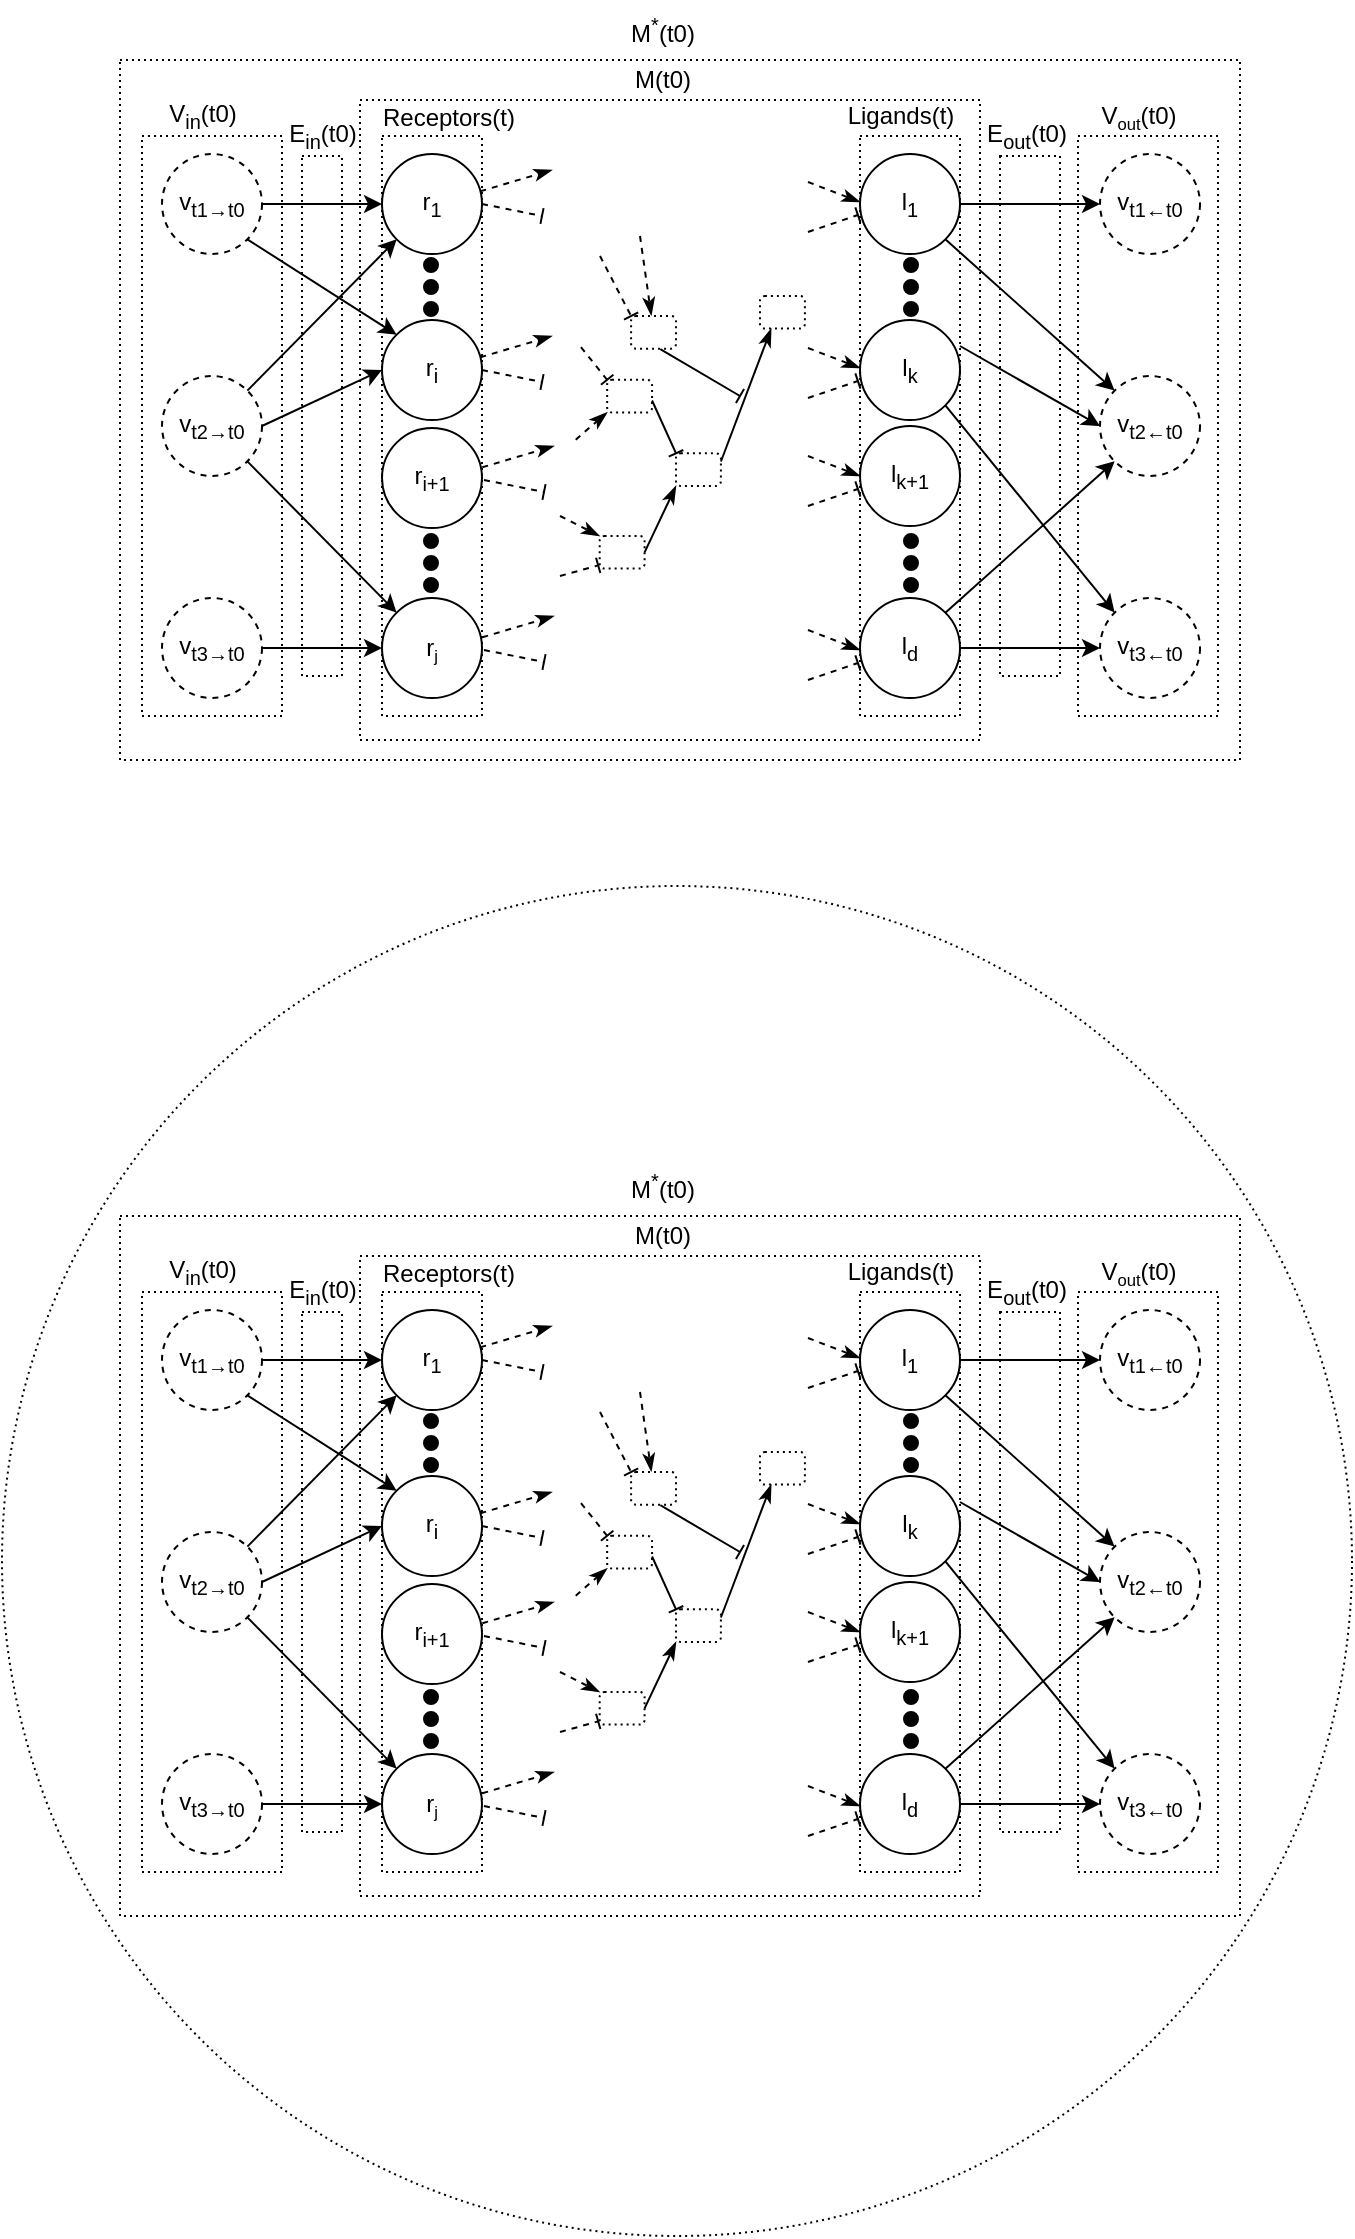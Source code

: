 <mxfile version="20.7.4" type="github">
  <diagram id="PELnM6I8zMOkpGncSnQj" name="Pagina-1">
    <mxGraphModel dx="1434" dy="801" grid="1" gridSize="10" guides="1" tooltips="1" connect="1" arrows="1" fold="1" page="1" pageScale="1" pageWidth="827" pageHeight="1169" math="0" shadow="0">
      <root>
        <mxCell id="0" />
        <mxCell id="1" parent="0" />
        <mxCell id="Lb5HWGm_DYKcfEpjaOFK-64" value="" style="rounded=0;whiteSpace=wrap;html=1;fillColor=none;dashed=1;dashPattern=1 2;" parent="1" vertex="1">
          <mxGeometry x="580" y="150" width="50" height="290" as="geometry" />
        </mxCell>
        <mxCell id="Lb5HWGm_DYKcfEpjaOFK-65" value="" style="rounded=0;whiteSpace=wrap;html=1;fillColor=none;dashed=1;dashPattern=1 2;" parent="1" vertex="1">
          <mxGeometry x="341" y="150" width="50" height="290" as="geometry" />
        </mxCell>
        <mxCell id="Lb5HWGm_DYKcfEpjaOFK-44" value="" style="rounded=0;whiteSpace=wrap;html=1;fillColor=none;dashed=1;dashPattern=1 2;" parent="1" vertex="1">
          <mxGeometry x="210" y="112" width="560" height="350" as="geometry" />
        </mxCell>
        <mxCell id="Lb5HWGm_DYKcfEpjaOFK-40" value="" style="rounded=0;whiteSpace=wrap;html=1;fillColor=none;dashed=1;dashPattern=1 2;" parent="1" vertex="1">
          <mxGeometry x="330" y="132" width="310" height="320" as="geometry" />
        </mxCell>
        <mxCell id="Lb5HWGm_DYKcfEpjaOFK-38" value="" style="rounded=0;whiteSpace=wrap;html=1;fillColor=none;dashed=1;dashPattern=1 2;" parent="1" vertex="1">
          <mxGeometry x="689" y="150" width="70" height="290" as="geometry" />
        </mxCell>
        <mxCell id="Lb5HWGm_DYKcfEpjaOFK-36" value="" style="rounded=0;whiteSpace=wrap;html=1;fillColor=none;dashed=1;dashPattern=1 2;" parent="1" vertex="1">
          <mxGeometry x="221" y="150" width="70" height="290" as="geometry" />
        </mxCell>
        <mxCell id="Lb5HWGm_DYKcfEpjaOFK-3" style="rounded=0;orthogonalLoop=1;jettySize=auto;html=1;exitX=1;exitY=0.5;exitDx=0;exitDy=0;entryX=0;entryY=0.5;entryDx=0;entryDy=0;" parent="1" source="Lb5HWGm_DYKcfEpjaOFK-1" target="Lb5HWGm_DYKcfEpjaOFK-2" edge="1">
          <mxGeometry relative="1" as="geometry" />
        </mxCell>
        <mxCell id="Lb5HWGm_DYKcfEpjaOFK-21" style="edgeStyle=none;rounded=0;orthogonalLoop=1;jettySize=auto;html=1;exitX=1;exitY=0;exitDx=0;exitDy=0;entryX=0;entryY=1;entryDx=0;entryDy=0;" parent="1" source="Lb5HWGm_DYKcfEpjaOFK-1" target="Lb5HWGm_DYKcfEpjaOFK-16" edge="1">
          <mxGeometry relative="1" as="geometry" />
        </mxCell>
        <mxCell id="Lb5HWGm_DYKcfEpjaOFK-22" style="edgeStyle=none;rounded=0;orthogonalLoop=1;jettySize=auto;html=1;exitX=1;exitY=1;exitDx=0;exitDy=0;entryX=0;entryY=0;entryDx=0;entryDy=0;" parent="1" source="Lb5HWGm_DYKcfEpjaOFK-1" target="Lb5HWGm_DYKcfEpjaOFK-19" edge="1">
          <mxGeometry relative="1" as="geometry" />
        </mxCell>
        <mxCell id="Lb5HWGm_DYKcfEpjaOFK-1" value="v&lt;sub&gt;t2&lt;span style=&quot;font-size: 10px;&quot;&gt;→t0&lt;/span&gt;&lt;/sub&gt;" style="ellipse;whiteSpace=wrap;html=1;aspect=fixed;fillColor=none;dashed=1;" parent="1" vertex="1">
          <mxGeometry x="231" y="270" width="50" height="50" as="geometry" />
        </mxCell>
        <mxCell id="Lb5HWGm_DYKcfEpjaOFK-2" value="r&lt;sub&gt;i&lt;/sub&gt;" style="ellipse;whiteSpace=wrap;html=1;aspect=fixed;fillColor=none;" parent="1" vertex="1">
          <mxGeometry x="341" y="242" width="50" height="50" as="geometry" />
        </mxCell>
        <mxCell id="Lb5HWGm_DYKcfEpjaOFK-4" value="v&lt;sub&gt;t2&lt;span style=&quot;font-size: 10px;&quot;&gt;←t0&lt;/span&gt;&lt;/sub&gt;" style="ellipse;whiteSpace=wrap;html=1;aspect=fixed;fillColor=none;dashed=1;" parent="1" vertex="1">
          <mxGeometry x="700" y="270" width="50" height="50" as="geometry" />
        </mxCell>
        <mxCell id="Lb5HWGm_DYKcfEpjaOFK-11" value="" style="endArrow=classic;html=1;rounded=0;entryX=0;entryY=0.5;entryDx=0;entryDy=0;" parent="1" target="Lb5HWGm_DYKcfEpjaOFK-4" edge="1">
          <mxGeometry width="50" height="50" relative="1" as="geometry">
            <mxPoint x="630" y="255" as="sourcePoint" />
            <mxPoint x="610" y="250" as="targetPoint" />
          </mxGeometry>
        </mxCell>
        <mxCell id="Lb5HWGm_DYKcfEpjaOFK-33" style="edgeStyle=none;rounded=0;orthogonalLoop=1;jettySize=auto;html=1;exitX=1;exitY=1;exitDx=0;exitDy=0;entryX=0;entryY=0;entryDx=0;entryDy=0;" parent="1" source="Lb5HWGm_DYKcfEpjaOFK-12" target="Lb5HWGm_DYKcfEpjaOFK-28" edge="1">
          <mxGeometry relative="1" as="geometry" />
        </mxCell>
        <mxCell id="Lb5HWGm_DYKcfEpjaOFK-12" value="l&lt;sub&gt;k&lt;/sub&gt;" style="ellipse;whiteSpace=wrap;html=1;aspect=fixed;fillColor=none;" parent="1" vertex="1">
          <mxGeometry x="580" y="242" width="50" height="50" as="geometry" />
        </mxCell>
        <mxCell id="Lb5HWGm_DYKcfEpjaOFK-14" style="rounded=0;orthogonalLoop=1;jettySize=auto;html=1;exitX=1;exitY=0.5;exitDx=0;exitDy=0;entryX=0;entryY=0.5;entryDx=0;entryDy=0;" parent="1" source="Lb5HWGm_DYKcfEpjaOFK-15" target="Lb5HWGm_DYKcfEpjaOFK-16" edge="1">
          <mxGeometry relative="1" as="geometry" />
        </mxCell>
        <mxCell id="Lb5HWGm_DYKcfEpjaOFK-20" style="edgeStyle=none;rounded=0;orthogonalLoop=1;jettySize=auto;html=1;exitX=1;exitY=1;exitDx=0;exitDy=0;entryX=0;entryY=0;entryDx=0;entryDy=0;" parent="1" source="Lb5HWGm_DYKcfEpjaOFK-15" target="Lb5HWGm_DYKcfEpjaOFK-2" edge="1">
          <mxGeometry relative="1" as="geometry" />
        </mxCell>
        <mxCell id="Lb5HWGm_DYKcfEpjaOFK-15" value="&lt;span style=&quot;font-size: 12px;&quot;&gt;v&lt;/span&gt;&lt;sub&gt;t1&lt;span style=&quot;font-size: 10px;&quot;&gt;→t0&lt;/span&gt;&lt;/sub&gt;" style="ellipse;whiteSpace=wrap;html=1;aspect=fixed;fillColor=none;dashed=1;" parent="1" vertex="1">
          <mxGeometry x="231" y="159" width="50" height="50" as="geometry" />
        </mxCell>
        <mxCell id="Lb5HWGm_DYKcfEpjaOFK-16" value="r&lt;sub&gt;1&lt;/sub&gt;" style="ellipse;whiteSpace=wrap;html=1;aspect=fixed;fillColor=none;" parent="1" vertex="1">
          <mxGeometry x="341" y="159" width="50" height="50" as="geometry" />
        </mxCell>
        <mxCell id="Lb5HWGm_DYKcfEpjaOFK-17" style="rounded=0;orthogonalLoop=1;jettySize=auto;html=1;exitX=1;exitY=0.5;exitDx=0;exitDy=0;entryX=0;entryY=0.5;entryDx=0;entryDy=0;" parent="1" source="Lb5HWGm_DYKcfEpjaOFK-18" target="Lb5HWGm_DYKcfEpjaOFK-19" edge="1">
          <mxGeometry relative="1" as="geometry" />
        </mxCell>
        <mxCell id="Lb5HWGm_DYKcfEpjaOFK-18" value="v&lt;sub&gt;t3&lt;span style=&quot;font-size: 10px;&quot;&gt;→t0&lt;/span&gt;&lt;/sub&gt;" style="ellipse;whiteSpace=wrap;html=1;aspect=fixed;fillColor=none;dashed=1;" parent="1" vertex="1">
          <mxGeometry x="231" y="381" width="50" height="50" as="geometry" />
        </mxCell>
        <mxCell id="Lb5HWGm_DYKcfEpjaOFK-19" value="r&lt;span style=&quot;font-size: 10px;&quot;&gt;&lt;sub&gt;j&lt;/sub&gt;&lt;/span&gt;" style="ellipse;whiteSpace=wrap;html=1;aspect=fixed;fillColor=none;" parent="1" vertex="1">
          <mxGeometry x="341" y="381" width="50" height="50" as="geometry" />
        </mxCell>
        <mxCell id="Lb5HWGm_DYKcfEpjaOFK-25" value="v&lt;sub&gt;t1&lt;span style=&quot;font-size: 10px;&quot;&gt;←t0&lt;/span&gt;&lt;/sub&gt;" style="ellipse;whiteSpace=wrap;html=1;aspect=fixed;fillColor=none;dashed=1;" parent="1" vertex="1">
          <mxGeometry x="700" y="159" width="50" height="50" as="geometry" />
        </mxCell>
        <mxCell id="Lb5HWGm_DYKcfEpjaOFK-26" value="" style="endArrow=classic;html=1;rounded=0;entryX=0;entryY=0.5;entryDx=0;entryDy=0;" parent="1" target="Lb5HWGm_DYKcfEpjaOFK-25" edge="1">
          <mxGeometry width="50" height="50" relative="1" as="geometry">
            <mxPoint x="630" y="184" as="sourcePoint" />
            <mxPoint x="610" y="179" as="targetPoint" />
          </mxGeometry>
        </mxCell>
        <mxCell id="Lb5HWGm_DYKcfEpjaOFK-34" style="edgeStyle=none;rounded=0;orthogonalLoop=1;jettySize=auto;html=1;exitX=1;exitY=1;exitDx=0;exitDy=0;entryX=0;entryY=0;entryDx=0;entryDy=0;" parent="1" source="Lb5HWGm_DYKcfEpjaOFK-27" target="Lb5HWGm_DYKcfEpjaOFK-4" edge="1">
          <mxGeometry relative="1" as="geometry" />
        </mxCell>
        <mxCell id="Lb5HWGm_DYKcfEpjaOFK-27" value="l&lt;sub&gt;1&lt;/sub&gt;" style="ellipse;whiteSpace=wrap;html=1;aspect=fixed;fillColor=none;" parent="1" vertex="1">
          <mxGeometry x="580" y="159" width="50" height="50" as="geometry" />
        </mxCell>
        <mxCell id="Lb5HWGm_DYKcfEpjaOFK-28" value="v&lt;sub&gt;t3&lt;span style=&quot;font-size: 10px;&quot;&gt;←t0&lt;/span&gt;&lt;/sub&gt;" style="ellipse;whiteSpace=wrap;html=1;aspect=fixed;fillColor=none;dashed=1;" parent="1" vertex="1">
          <mxGeometry x="700" y="381" width="50" height="50" as="geometry" />
        </mxCell>
        <mxCell id="Lb5HWGm_DYKcfEpjaOFK-29" value="" style="endArrow=classic;html=1;rounded=0;entryX=0;entryY=0.5;entryDx=0;entryDy=0;exitX=1;exitY=0.5;exitDx=0;exitDy=0;" parent="1" source="Lb5HWGm_DYKcfEpjaOFK-30" target="Lb5HWGm_DYKcfEpjaOFK-28" edge="1">
          <mxGeometry width="50" height="50" relative="1" as="geometry">
            <mxPoint x="630" y="325" as="sourcePoint" />
            <mxPoint x="610" y="320" as="targetPoint" />
          </mxGeometry>
        </mxCell>
        <mxCell id="Lb5HWGm_DYKcfEpjaOFK-35" style="edgeStyle=none;rounded=0;orthogonalLoop=1;jettySize=auto;html=1;exitX=1;exitY=0;exitDx=0;exitDy=0;entryX=0;entryY=1;entryDx=0;entryDy=0;" parent="1" source="Lb5HWGm_DYKcfEpjaOFK-30" target="Lb5HWGm_DYKcfEpjaOFK-4" edge="1">
          <mxGeometry relative="1" as="geometry" />
        </mxCell>
        <mxCell id="Lb5HWGm_DYKcfEpjaOFK-30" value="l&lt;sub&gt;d&lt;/sub&gt;" style="ellipse;whiteSpace=wrap;html=1;aspect=fixed;fillColor=none;" parent="1" vertex="1">
          <mxGeometry x="580" y="381" width="50" height="50" as="geometry" />
        </mxCell>
        <mxCell id="Lb5HWGm_DYKcfEpjaOFK-37" value="V&lt;sub&gt;in&lt;/sub&gt;(t0)" style="text;html=1;align=center;verticalAlign=middle;resizable=0;points=[];autosize=1;strokeColor=none;fillColor=none;" parent="1" vertex="1">
          <mxGeometry x="221" y="125" width="60" height="30" as="geometry" />
        </mxCell>
        <mxCell id="Lb5HWGm_DYKcfEpjaOFK-39" value="V&lt;span style=&quot;font-size: 10px;&quot;&gt;&lt;sub&gt;out&lt;/sub&gt;&lt;/span&gt;(t0)" style="text;html=1;align=center;verticalAlign=middle;resizable=0;points=[];autosize=1;strokeColor=none;fillColor=none;" parent="1" vertex="1">
          <mxGeometry x="689" y="125" width="60" height="30" as="geometry" />
        </mxCell>
        <mxCell id="Lb5HWGm_DYKcfEpjaOFK-41" value="M(t0)" style="text;html=1;align=center;verticalAlign=middle;resizable=0;points=[];autosize=1;strokeColor=none;fillColor=none;rotation=0;" parent="1" vertex="1">
          <mxGeometry x="456" y="107" width="50" height="30" as="geometry" />
        </mxCell>
        <mxCell id="Lb5HWGm_DYKcfEpjaOFK-42" value="E&lt;sub&gt;in&lt;/sub&gt;(t0)" style="text;html=1;align=center;verticalAlign=middle;resizable=0;points=[];autosize=1;strokeColor=none;fillColor=none;" parent="1" vertex="1">
          <mxGeometry x="281" y="135" width="60" height="30" as="geometry" />
        </mxCell>
        <mxCell id="Lb5HWGm_DYKcfEpjaOFK-43" value="E&lt;sub&gt;out&lt;/sub&gt;(t0)" style="text;html=1;align=center;verticalAlign=middle;resizable=0;points=[];autosize=1;strokeColor=none;fillColor=none;" parent="1" vertex="1">
          <mxGeometry x="633" y="135" width="60" height="30" as="geometry" />
        </mxCell>
        <mxCell id="Lb5HWGm_DYKcfEpjaOFK-45" value="M&lt;sup&gt;*&lt;/sup&gt;(t0)" style="text;html=1;align=center;verticalAlign=middle;resizable=0;points=[];autosize=1;strokeColor=none;fillColor=none;" parent="1" vertex="1">
          <mxGeometry x="451" y="82" width="60" height="30" as="geometry" />
        </mxCell>
        <mxCell id="Lb5HWGm_DYKcfEpjaOFK-46" value="" style="rounded=0;whiteSpace=wrap;html=1;fillColor=none;dashed=1;dashPattern=1 2;" parent="1" vertex="1">
          <mxGeometry x="301" y="160" width="20" height="260" as="geometry" />
        </mxCell>
        <mxCell id="Lb5HWGm_DYKcfEpjaOFK-47" value="" style="rounded=0;whiteSpace=wrap;html=1;fillColor=none;dashed=1;dashPattern=1 2;" parent="1" vertex="1">
          <mxGeometry x="650" y="160" width="30" height="260" as="geometry" />
        </mxCell>
        <mxCell id="Lb5HWGm_DYKcfEpjaOFK-48" value="" style="ellipse;whiteSpace=wrap;html=1;aspect=fixed;fillColor=#000000;rotation=90;" parent="1" vertex="1">
          <mxGeometry x="362" y="211" width="7" height="7" as="geometry" />
        </mxCell>
        <mxCell id="Lb5HWGm_DYKcfEpjaOFK-49" value="" style="ellipse;whiteSpace=wrap;html=1;aspect=fixed;fillColor=#000000;rotation=90;" parent="1" vertex="1">
          <mxGeometry x="362" y="222" width="7" height="7" as="geometry" />
        </mxCell>
        <mxCell id="Lb5HWGm_DYKcfEpjaOFK-50" value="" style="ellipse;whiteSpace=wrap;html=1;aspect=fixed;fillColor=#000000;rotation=90;" parent="1" vertex="1">
          <mxGeometry x="362" y="233" width="7" height="7" as="geometry" />
        </mxCell>
        <mxCell id="Lb5HWGm_DYKcfEpjaOFK-52" value="r&lt;sub&gt;i+1&lt;/sub&gt;" style="ellipse;whiteSpace=wrap;html=1;aspect=fixed;fillColor=none;" parent="1" vertex="1">
          <mxGeometry x="341" y="296" width="50" height="50" as="geometry" />
        </mxCell>
        <mxCell id="Lb5HWGm_DYKcfEpjaOFK-53" value="" style="ellipse;whiteSpace=wrap;html=1;aspect=fixed;fillColor=#000000;rotation=90;" parent="1" vertex="1">
          <mxGeometry x="362" y="349" width="7" height="7" as="geometry" />
        </mxCell>
        <mxCell id="Lb5HWGm_DYKcfEpjaOFK-54" value="" style="ellipse;whiteSpace=wrap;html=1;aspect=fixed;fillColor=#000000;rotation=90;" parent="1" vertex="1">
          <mxGeometry x="362" y="360" width="7" height="7" as="geometry" />
        </mxCell>
        <mxCell id="Lb5HWGm_DYKcfEpjaOFK-55" value="" style="ellipse;whiteSpace=wrap;html=1;aspect=fixed;fillColor=#000000;rotation=90;" parent="1" vertex="1">
          <mxGeometry x="362" y="371" width="7" height="7" as="geometry" />
        </mxCell>
        <mxCell id="Lb5HWGm_DYKcfEpjaOFK-57" value="" style="ellipse;whiteSpace=wrap;html=1;aspect=fixed;fillColor=#000000;rotation=90;" parent="1" vertex="1">
          <mxGeometry x="602" y="211" width="7" height="7" as="geometry" />
        </mxCell>
        <mxCell id="Lb5HWGm_DYKcfEpjaOFK-58" value="" style="ellipse;whiteSpace=wrap;html=1;aspect=fixed;fillColor=#000000;rotation=90;" parent="1" vertex="1">
          <mxGeometry x="602" y="222" width="7" height="7" as="geometry" />
        </mxCell>
        <mxCell id="Lb5HWGm_DYKcfEpjaOFK-59" value="" style="ellipse;whiteSpace=wrap;html=1;aspect=fixed;fillColor=#000000;rotation=90;" parent="1" vertex="1">
          <mxGeometry x="602" y="233" width="7" height="7" as="geometry" />
        </mxCell>
        <mxCell id="Lb5HWGm_DYKcfEpjaOFK-60" value="" style="ellipse;whiteSpace=wrap;html=1;aspect=fixed;fillColor=#000000;rotation=90;" parent="1" vertex="1">
          <mxGeometry x="602" y="349" width="7" height="7" as="geometry" />
        </mxCell>
        <mxCell id="Lb5HWGm_DYKcfEpjaOFK-61" value="" style="ellipse;whiteSpace=wrap;html=1;aspect=fixed;fillColor=#000000;rotation=90;" parent="1" vertex="1">
          <mxGeometry x="602" y="360" width="7" height="7" as="geometry" />
        </mxCell>
        <mxCell id="Lb5HWGm_DYKcfEpjaOFK-62" value="" style="ellipse;whiteSpace=wrap;html=1;aspect=fixed;fillColor=#000000;rotation=90;" parent="1" vertex="1">
          <mxGeometry x="602" y="371" width="7" height="7" as="geometry" />
        </mxCell>
        <mxCell id="Lb5HWGm_DYKcfEpjaOFK-63" value="l&lt;sub&gt;k+1&lt;/sub&gt;" style="ellipse;whiteSpace=wrap;html=1;aspect=fixed;fillColor=none;" parent="1" vertex="1">
          <mxGeometry x="580" y="295" width="50" height="50" as="geometry" />
        </mxCell>
        <mxCell id="Lb5HWGm_DYKcfEpjaOFK-66" value="Receptors(t)" style="text;html=1;align=center;verticalAlign=middle;resizable=0;points=[];autosize=1;strokeColor=none;fillColor=none;" parent="1" vertex="1">
          <mxGeometry x="329" y="126" width="90" height="30" as="geometry" />
        </mxCell>
        <mxCell id="Lb5HWGm_DYKcfEpjaOFK-67" value="Ligands(t)" style="text;html=1;align=center;verticalAlign=middle;resizable=0;points=[];autosize=1;strokeColor=none;fillColor=none;" parent="1" vertex="1">
          <mxGeometry x="560" y="125" width="80" height="30" as="geometry" />
        </mxCell>
        <mxCell id="Lb5HWGm_DYKcfEpjaOFK-70" value="" style="group;dashed=1;dashPattern=1 2;fillColor=none;" parent="1" vertex="1" connectable="0">
          <mxGeometry x="433" y="242" width="116" height="90" as="geometry" />
        </mxCell>
        <mxCell id="Lb5HWGm_DYKcfEpjaOFK-71" style="edgeStyle=none;rounded=0;orthogonalLoop=1;jettySize=auto;html=1;exitX=0.65;exitY=1.017;exitDx=0;exitDy=0;endArrow=baseDash;endFill=0;exitPerimeter=0;" parent="Lb5HWGm_DYKcfEpjaOFK-70" source="Lb5HWGm_DYKcfEpjaOFK-72" edge="1">
          <mxGeometry relative="1" as="geometry">
            <mxPoint x="87" y="38" as="targetPoint" />
            <mxPoint x="76.71" y="38.066" as="sourcePoint" />
          </mxGeometry>
        </mxCell>
        <mxCell id="Lb5HWGm_DYKcfEpjaOFK-73" value="" style="rounded=1;whiteSpace=wrap;html=1;dashed=1;dashPattern=1 2;fillColor=none;" parent="Lb5HWGm_DYKcfEpjaOFK-70" vertex="1">
          <mxGeometry x="96.998" y="-12.003" width="22.452" height="16.314" as="geometry" />
        </mxCell>
        <mxCell id="Lb5HWGm_DYKcfEpjaOFK-74" value="" style="rounded=1;whiteSpace=wrap;html=1;dashed=1;dashPattern=1 2;fillColor=none;" parent="Lb5HWGm_DYKcfEpjaOFK-70" vertex="1">
          <mxGeometry x="55.006" y="66.662" width="22.452" height="16.314" as="geometry" />
        </mxCell>
        <mxCell id="Lb5HWGm_DYKcfEpjaOFK-75" style="edgeStyle=none;rounded=0;orthogonalLoop=1;jettySize=auto;html=1;exitX=1;exitY=0.25;exitDx=0;exitDy=0;entryX=0.25;entryY=1;entryDx=0;entryDy=0;endArrow=classicThin;endFill=1;" parent="Lb5HWGm_DYKcfEpjaOFK-70" source="Lb5HWGm_DYKcfEpjaOFK-74" target="Lb5HWGm_DYKcfEpjaOFK-73" edge="1">
          <mxGeometry relative="1" as="geometry">
            <mxPoint x="72.968" y="59.819" as="sourcePoint" />
            <mxPoint x="92.426" y="43.244" as="targetPoint" />
          </mxGeometry>
        </mxCell>
        <mxCell id="Lb5HWGm_DYKcfEpjaOFK-76" value="" style="rounded=1;whiteSpace=wrap;html=1;dashed=1;dashPattern=1 2;fillColor=none;" parent="Lb5HWGm_DYKcfEpjaOFK-70" vertex="1">
          <mxGeometry x="20.581" y="29.909" width="22.452" height="16.314" as="geometry" />
        </mxCell>
        <mxCell id="Lb5HWGm_DYKcfEpjaOFK-77" style="rounded=0;orthogonalLoop=1;jettySize=auto;html=1;exitX=1;exitY=0.633;exitDx=0;exitDy=0;entryX=0;entryY=0;entryDx=0;entryDy=0;endArrow=baseDash;endFill=0;exitPerimeter=0;" parent="Lb5HWGm_DYKcfEpjaOFK-70" source="Lb5HWGm_DYKcfEpjaOFK-76" target="Lb5HWGm_DYKcfEpjaOFK-74" edge="1">
          <mxGeometry relative="1" as="geometry">
            <mxPoint x="58" y="54.381" as="targetPoint" />
            <mxPoint x="42.711" y="40.319" as="sourcePoint" />
          </mxGeometry>
        </mxCell>
        <mxCell id="Lb5HWGm_DYKcfEpjaOFK-80" style="rounded=0;orthogonalLoop=1;jettySize=auto;html=1;entryX=0;entryY=0;entryDx=0;entryDy=0;endArrow=baseDash;endFill=0;dashed=1;" parent="Lb5HWGm_DYKcfEpjaOFK-70" target="Lb5HWGm_DYKcfEpjaOFK-72" edge="1">
          <mxGeometry relative="1" as="geometry">
            <mxPoint x="56.877" y="54.381" as="targetPoint" />
            <mxPoint x="17" y="-32" as="sourcePoint" />
          </mxGeometry>
        </mxCell>
        <mxCell id="Lb5HWGm_DYKcfEpjaOFK-81" style="rounded=0;orthogonalLoop=1;jettySize=auto;html=1;entryX=0;entryY=0;entryDx=0;entryDy=0;endArrow=baseDash;endFill=0;dashed=1;" parent="Lb5HWGm_DYKcfEpjaOFK-70" target="Lb5HWGm_DYKcfEpjaOFK-76" edge="1">
          <mxGeometry relative="1" as="geometry">
            <mxPoint x="63.613" y="24.471" as="targetPoint" />
            <mxPoint x="7.484" y="13.595" as="sourcePoint" />
          </mxGeometry>
        </mxCell>
        <mxCell id="Lb5HWGm_DYKcfEpjaOFK-82" style="rounded=0;orthogonalLoop=1;jettySize=auto;html=1;endArrow=baseDash;endFill=0;dashed=1;entryX=-0.033;entryY=0.9;entryDx=0;entryDy=0;entryPerimeter=0;" parent="Lb5HWGm_DYKcfEpjaOFK-70" target="Lb5HWGm_DYKcfEpjaOFK-78" edge="1">
          <mxGeometry relative="1" as="geometry">
            <mxPoint x="14.968" y="84.29" as="targetPoint" />
            <mxPoint x="-3" y="128" as="sourcePoint" />
          </mxGeometry>
        </mxCell>
        <mxCell id="Lb5HWGm_DYKcfEpjaOFK-83" style="edgeStyle=none;rounded=0;orthogonalLoop=1;jettySize=auto;html=1;exitX=1;exitY=0.5;exitDx=0;exitDy=0;entryX=0;entryY=1;entryDx=0;entryDy=0;endArrow=classicThin;endFill=1;dashed=1;" parent="Lb5HWGm_DYKcfEpjaOFK-70" edge="1">
          <mxGeometry relative="1" as="geometry">
            <mxPoint x="4.865" y="59.819" as="sourcePoint" />
            <mxPoint x="20.581" y="46.224" as="targetPoint" />
          </mxGeometry>
        </mxCell>
        <mxCell id="Lb5HWGm_DYKcfEpjaOFK-84" style="edgeStyle=none;rounded=0;orthogonalLoop=1;jettySize=auto;html=1;entryX=0;entryY=0;entryDx=0;entryDy=0;endArrow=classicThin;endFill=1;dashed=1;" parent="Lb5HWGm_DYKcfEpjaOFK-70" target="Lb5HWGm_DYKcfEpjaOFK-78" edge="1">
          <mxGeometry relative="1" as="geometry">
            <mxPoint x="-3" y="98" as="sourcePoint" />
            <mxPoint x="16.839" y="74.773" as="targetPoint" />
          </mxGeometry>
        </mxCell>
        <mxCell id="Lb5HWGm_DYKcfEpjaOFK-85" style="edgeStyle=none;rounded=0;orthogonalLoop=1;jettySize=auto;html=1;entryX=0.45;entryY=-0.017;entryDx=0;entryDy=0;endArrow=classicThin;endFill=1;dashed=1;entryPerimeter=0;" parent="Lb5HWGm_DYKcfEpjaOFK-70" target="Lb5HWGm_DYKcfEpjaOFK-72" edge="1">
          <mxGeometry relative="1" as="geometry">
            <mxPoint x="37" y="-42" as="sourcePoint" />
            <mxPoint x="18.71" y="77.492" as="targetPoint" />
          </mxGeometry>
        </mxCell>
        <mxCell id="Lb5HWGm_DYKcfEpjaOFK-72" value="" style="rounded=1;whiteSpace=wrap;html=1;dashed=1;dashPattern=1 2;fillColor=none;" parent="Lb5HWGm_DYKcfEpjaOFK-70" vertex="1">
          <mxGeometry x="32.552" y="-1.998" width="22.452" height="16.314" as="geometry" />
        </mxCell>
        <mxCell id="Lb5HWGm_DYKcfEpjaOFK-93" style="edgeStyle=none;rounded=0;orthogonalLoop=1;jettySize=auto;html=1;endArrow=baseDash;endFill=0;dashed=1;exitX=1;exitY=0.5;exitDx=0;exitDy=0;" parent="1" source="Lb5HWGm_DYKcfEpjaOFK-16" edge="1">
          <mxGeometry relative="1" as="geometry">
            <mxPoint x="421" y="190" as="targetPoint" />
            <mxPoint x="401" y="190" as="sourcePoint" />
          </mxGeometry>
        </mxCell>
        <mxCell id="Lb5HWGm_DYKcfEpjaOFK-94" style="edgeStyle=none;rounded=0;orthogonalLoop=1;jettySize=auto;html=1;exitX=0.983;exitY=0.373;exitDx=0;exitDy=0;dashed=1;endArrow=classicThin;endFill=1;exitPerimeter=0;" parent="1" source="Lb5HWGm_DYKcfEpjaOFK-16" edge="1">
          <mxGeometry relative="1" as="geometry">
            <mxPoint x="426" y="167" as="targetPoint" />
            <mxPoint x="394" y="177.422" as="sourcePoint" />
          </mxGeometry>
        </mxCell>
        <mxCell id="Lb5HWGm_DYKcfEpjaOFK-95" style="edgeStyle=none;rounded=0;orthogonalLoop=1;jettySize=auto;html=1;endArrow=baseDash;endFill=0;dashed=1;exitX=1;exitY=0.5;exitDx=0;exitDy=0;" parent="1" edge="1">
          <mxGeometry relative="1" as="geometry">
            <mxPoint x="421" y="273" as="targetPoint" />
            <mxPoint x="391.0" y="267" as="sourcePoint" />
          </mxGeometry>
        </mxCell>
        <mxCell id="Lb5HWGm_DYKcfEpjaOFK-96" style="edgeStyle=none;rounded=0;orthogonalLoop=1;jettySize=auto;html=1;exitX=0.983;exitY=0.373;exitDx=0;exitDy=0;dashed=1;endArrow=classicThin;endFill=1;exitPerimeter=0;" parent="1" edge="1">
          <mxGeometry relative="1" as="geometry">
            <mxPoint x="426" y="250" as="targetPoint" />
            <mxPoint x="390.15" y="260.65" as="sourcePoint" />
          </mxGeometry>
        </mxCell>
        <mxCell id="Lb5HWGm_DYKcfEpjaOFK-97" style="edgeStyle=none;rounded=0;orthogonalLoop=1;jettySize=auto;html=1;endArrow=baseDash;endFill=0;dashed=1;exitX=1;exitY=0.5;exitDx=0;exitDy=0;" parent="1" edge="1">
          <mxGeometry relative="1" as="geometry">
            <mxPoint x="422" y="328" as="targetPoint" />
            <mxPoint x="392.0" y="322" as="sourcePoint" />
          </mxGeometry>
        </mxCell>
        <mxCell id="Lb5HWGm_DYKcfEpjaOFK-98" style="edgeStyle=none;rounded=0;orthogonalLoop=1;jettySize=auto;html=1;exitX=0.983;exitY=0.373;exitDx=0;exitDy=0;dashed=1;endArrow=classicThin;endFill=1;exitPerimeter=0;" parent="1" edge="1">
          <mxGeometry relative="1" as="geometry">
            <mxPoint x="427" y="305" as="targetPoint" />
            <mxPoint x="391.15" y="315.65" as="sourcePoint" />
          </mxGeometry>
        </mxCell>
        <mxCell id="Lb5HWGm_DYKcfEpjaOFK-99" style="edgeStyle=none;rounded=0;orthogonalLoop=1;jettySize=auto;html=1;endArrow=baseDash;endFill=0;dashed=1;exitX=1;exitY=0.5;exitDx=0;exitDy=0;" parent="1" edge="1">
          <mxGeometry relative="1" as="geometry">
            <mxPoint x="422" y="413" as="targetPoint" />
            <mxPoint x="392.0" y="407" as="sourcePoint" />
          </mxGeometry>
        </mxCell>
        <mxCell id="Lb5HWGm_DYKcfEpjaOFK-100" style="edgeStyle=none;rounded=0;orthogonalLoop=1;jettySize=auto;html=1;exitX=0.983;exitY=0.373;exitDx=0;exitDy=0;dashed=1;endArrow=classicThin;endFill=1;exitPerimeter=0;" parent="1" edge="1">
          <mxGeometry relative="1" as="geometry">
            <mxPoint x="427" y="390" as="targetPoint" />
            <mxPoint x="391.15" y="400.65" as="sourcePoint" />
          </mxGeometry>
        </mxCell>
        <mxCell id="Lb5HWGm_DYKcfEpjaOFK-101" style="edgeStyle=none;rounded=0;orthogonalLoop=1;jettySize=auto;html=1;endArrow=baseDash;endFill=0;dashed=1;entryX=-0.021;entryY=0.63;entryDx=0;entryDy=0;entryPerimeter=0;" parent="1" target="Lb5HWGm_DYKcfEpjaOFK-63" edge="1">
          <mxGeometry relative="1" as="geometry">
            <mxPoint x="582.0" y="333" as="targetPoint" />
            <mxPoint x="554" y="335" as="sourcePoint" />
          </mxGeometry>
        </mxCell>
        <mxCell id="Lb5HWGm_DYKcfEpjaOFK-102" style="edgeStyle=none;rounded=0;orthogonalLoop=1;jettySize=auto;html=1;dashed=1;endArrow=classicThin;endFill=1;entryX=0;entryY=0.5;entryDx=0;entryDy=0;" parent="1" target="Lb5HWGm_DYKcfEpjaOFK-63" edge="1">
          <mxGeometry relative="1" as="geometry">
            <mxPoint x="587.0" y="310" as="targetPoint" />
            <mxPoint x="554" y="310" as="sourcePoint" />
          </mxGeometry>
        </mxCell>
        <mxCell id="Lb5HWGm_DYKcfEpjaOFK-103" style="edgeStyle=none;rounded=0;orthogonalLoop=1;jettySize=auto;html=1;endArrow=baseDash;endFill=0;dashed=1;entryX=-0.021;entryY=0.63;entryDx=0;entryDy=0;entryPerimeter=0;" parent="1" edge="1">
          <mxGeometry relative="1" as="geometry">
            <mxPoint x="578.95" y="272.5" as="targetPoint" />
            <mxPoint x="554" y="281" as="sourcePoint" />
          </mxGeometry>
        </mxCell>
        <mxCell id="Lb5HWGm_DYKcfEpjaOFK-104" style="edgeStyle=none;rounded=0;orthogonalLoop=1;jettySize=auto;html=1;dashed=1;endArrow=classicThin;endFill=1;entryX=0;entryY=0.5;entryDx=0;entryDy=0;" parent="1" edge="1">
          <mxGeometry relative="1" as="geometry">
            <mxPoint x="580.0" y="266" as="targetPoint" />
            <mxPoint x="554" y="256" as="sourcePoint" />
          </mxGeometry>
        </mxCell>
        <mxCell id="Lb5HWGm_DYKcfEpjaOFK-105" style="edgeStyle=none;rounded=0;orthogonalLoop=1;jettySize=auto;html=1;endArrow=baseDash;endFill=0;dashed=1;entryX=-0.021;entryY=0.63;entryDx=0;entryDy=0;entryPerimeter=0;" parent="1" edge="1">
          <mxGeometry relative="1" as="geometry">
            <mxPoint x="578.95" y="413.5" as="targetPoint" />
            <mxPoint x="554" y="422" as="sourcePoint" />
          </mxGeometry>
        </mxCell>
        <mxCell id="Lb5HWGm_DYKcfEpjaOFK-106" style="edgeStyle=none;rounded=0;orthogonalLoop=1;jettySize=auto;html=1;dashed=1;endArrow=classicThin;endFill=1;entryX=0;entryY=0.5;entryDx=0;entryDy=0;" parent="1" edge="1">
          <mxGeometry relative="1" as="geometry">
            <mxPoint x="580.0" y="407" as="targetPoint" />
            <mxPoint x="554" y="397" as="sourcePoint" />
          </mxGeometry>
        </mxCell>
        <mxCell id="Lb5HWGm_DYKcfEpjaOFK-107" style="edgeStyle=none;rounded=0;orthogonalLoop=1;jettySize=auto;html=1;endArrow=baseDash;endFill=0;dashed=1;entryX=-0.021;entryY=0.63;entryDx=0;entryDy=0;entryPerimeter=0;" parent="1" edge="1">
          <mxGeometry relative="1" as="geometry">
            <mxPoint x="578.95" y="189.5" as="targetPoint" />
            <mxPoint x="554" y="198" as="sourcePoint" />
          </mxGeometry>
        </mxCell>
        <mxCell id="Lb5HWGm_DYKcfEpjaOFK-108" style="edgeStyle=none;rounded=0;orthogonalLoop=1;jettySize=auto;html=1;dashed=1;endArrow=classicThin;endFill=1;entryX=0;entryY=0.5;entryDx=0;entryDy=0;" parent="1" edge="1">
          <mxGeometry relative="1" as="geometry">
            <mxPoint x="580.0" y="183" as="targetPoint" />
            <mxPoint x="554" y="173" as="sourcePoint" />
          </mxGeometry>
        </mxCell>
        <mxCell id="Lb5HWGm_DYKcfEpjaOFK-78" value="" style="rounded=1;whiteSpace=wrap;html=1;dashed=1;dashPattern=1 2;fillColor=none;" parent="1" vertex="1">
          <mxGeometry x="449.839" y="349.996" width="22.452" height="16.314" as="geometry" />
        </mxCell>
        <mxCell id="Lb5HWGm_DYKcfEpjaOFK-79" style="edgeStyle=none;rounded=0;orthogonalLoop=1;jettySize=auto;html=1;exitX=1;exitY=0.5;exitDx=0;exitDy=0;entryX=0;entryY=1;entryDx=0;entryDy=0;endArrow=classicThin;endFill=1;" parent="1" source="Lb5HWGm_DYKcfEpjaOFK-78" target="Lb5HWGm_DYKcfEpjaOFK-74" edge="1">
          <mxGeometry relative="1" as="geometry">
            <mxPoint x="471.969" y="324.038" as="sourcePoint" />
            <mxPoint x="493.192" y="309.509" as="targetPoint" />
          </mxGeometry>
        </mxCell>
        <mxCell id="Lb5HWGm_DYKcfEpjaOFK-109" value="" style="rounded=0;whiteSpace=wrap;html=1;fillColor=none;dashed=1;dashPattern=1 2;" parent="1" vertex="1">
          <mxGeometry x="580" y="728" width="50" height="290" as="geometry" />
        </mxCell>
        <mxCell id="Lb5HWGm_DYKcfEpjaOFK-110" value="" style="rounded=0;whiteSpace=wrap;html=1;fillColor=none;dashed=1;dashPattern=1 2;" parent="1" vertex="1">
          <mxGeometry x="341" y="728" width="50" height="290" as="geometry" />
        </mxCell>
        <mxCell id="Lb5HWGm_DYKcfEpjaOFK-111" value="" style="rounded=0;whiteSpace=wrap;html=1;fillColor=none;dashed=1;dashPattern=1 2;" parent="1" vertex="1">
          <mxGeometry x="210" y="690" width="560" height="350" as="geometry" />
        </mxCell>
        <mxCell id="Lb5HWGm_DYKcfEpjaOFK-112" value="" style="rounded=0;whiteSpace=wrap;html=1;fillColor=none;dashed=1;dashPattern=1 2;" parent="1" vertex="1">
          <mxGeometry x="330" y="710" width="310" height="320" as="geometry" />
        </mxCell>
        <mxCell id="Lb5HWGm_DYKcfEpjaOFK-113" value="" style="rounded=0;whiteSpace=wrap;html=1;fillColor=none;dashed=1;dashPattern=1 2;" parent="1" vertex="1">
          <mxGeometry x="689" y="728" width="70" height="290" as="geometry" />
        </mxCell>
        <mxCell id="Lb5HWGm_DYKcfEpjaOFK-114" value="" style="rounded=0;whiteSpace=wrap;html=1;fillColor=none;dashed=1;dashPattern=1 2;" parent="1" vertex="1">
          <mxGeometry x="221" y="728" width="70" height="290" as="geometry" />
        </mxCell>
        <mxCell id="Lb5HWGm_DYKcfEpjaOFK-115" style="rounded=0;orthogonalLoop=1;jettySize=auto;html=1;exitX=1;exitY=0.5;exitDx=0;exitDy=0;entryX=0;entryY=0.5;entryDx=0;entryDy=0;" parent="1" source="Lb5HWGm_DYKcfEpjaOFK-118" target="Lb5HWGm_DYKcfEpjaOFK-119" edge="1">
          <mxGeometry relative="1" as="geometry" />
        </mxCell>
        <mxCell id="Lb5HWGm_DYKcfEpjaOFK-116" style="edgeStyle=none;rounded=0;orthogonalLoop=1;jettySize=auto;html=1;exitX=1;exitY=0;exitDx=0;exitDy=0;entryX=0;entryY=1;entryDx=0;entryDy=0;" parent="1" source="Lb5HWGm_DYKcfEpjaOFK-118" target="Lb5HWGm_DYKcfEpjaOFK-127" edge="1">
          <mxGeometry relative="1" as="geometry" />
        </mxCell>
        <mxCell id="Lb5HWGm_DYKcfEpjaOFK-117" style="edgeStyle=none;rounded=0;orthogonalLoop=1;jettySize=auto;html=1;exitX=1;exitY=1;exitDx=0;exitDy=0;entryX=0;entryY=0;entryDx=0;entryDy=0;" parent="1" source="Lb5HWGm_DYKcfEpjaOFK-118" target="Lb5HWGm_DYKcfEpjaOFK-130" edge="1">
          <mxGeometry relative="1" as="geometry" />
        </mxCell>
        <mxCell id="Lb5HWGm_DYKcfEpjaOFK-118" value="v&lt;sub&gt;t2&lt;span style=&quot;font-size: 10px;&quot;&gt;→t0&lt;/span&gt;&lt;/sub&gt;" style="ellipse;whiteSpace=wrap;html=1;aspect=fixed;fillColor=none;dashed=1;" parent="1" vertex="1">
          <mxGeometry x="231" y="848" width="50" height="50" as="geometry" />
        </mxCell>
        <mxCell id="Lb5HWGm_DYKcfEpjaOFK-119" value="r&lt;sub&gt;i&lt;/sub&gt;" style="ellipse;whiteSpace=wrap;html=1;aspect=fixed;fillColor=none;" parent="1" vertex="1">
          <mxGeometry x="341" y="820" width="50" height="50" as="geometry" />
        </mxCell>
        <mxCell id="Lb5HWGm_DYKcfEpjaOFK-120" value="v&lt;sub&gt;t2&lt;span style=&quot;font-size: 10px;&quot;&gt;←t0&lt;/span&gt;&lt;/sub&gt;" style="ellipse;whiteSpace=wrap;html=1;aspect=fixed;fillColor=none;dashed=1;" parent="1" vertex="1">
          <mxGeometry x="700" y="848" width="50" height="50" as="geometry" />
        </mxCell>
        <mxCell id="Lb5HWGm_DYKcfEpjaOFK-121" value="" style="endArrow=classic;html=1;rounded=0;entryX=0;entryY=0.5;entryDx=0;entryDy=0;" parent="1" target="Lb5HWGm_DYKcfEpjaOFK-120" edge="1">
          <mxGeometry width="50" height="50" relative="1" as="geometry">
            <mxPoint x="630" y="833" as="sourcePoint" />
            <mxPoint x="610" y="828" as="targetPoint" />
          </mxGeometry>
        </mxCell>
        <mxCell id="Lb5HWGm_DYKcfEpjaOFK-122" style="edgeStyle=none;rounded=0;orthogonalLoop=1;jettySize=auto;html=1;exitX=1;exitY=1;exitDx=0;exitDy=0;entryX=0;entryY=0;entryDx=0;entryDy=0;" parent="1" source="Lb5HWGm_DYKcfEpjaOFK-123" target="Lb5HWGm_DYKcfEpjaOFK-135" edge="1">
          <mxGeometry relative="1" as="geometry" />
        </mxCell>
        <mxCell id="Lb5HWGm_DYKcfEpjaOFK-123" value="l&lt;sub&gt;k&lt;/sub&gt;" style="ellipse;whiteSpace=wrap;html=1;aspect=fixed;fillColor=none;" parent="1" vertex="1">
          <mxGeometry x="580" y="820" width="50" height="50" as="geometry" />
        </mxCell>
        <mxCell id="Lb5HWGm_DYKcfEpjaOFK-124" style="rounded=0;orthogonalLoop=1;jettySize=auto;html=1;exitX=1;exitY=0.5;exitDx=0;exitDy=0;entryX=0;entryY=0.5;entryDx=0;entryDy=0;" parent="1" source="Lb5HWGm_DYKcfEpjaOFK-126" target="Lb5HWGm_DYKcfEpjaOFK-127" edge="1">
          <mxGeometry relative="1" as="geometry" />
        </mxCell>
        <mxCell id="Lb5HWGm_DYKcfEpjaOFK-125" style="edgeStyle=none;rounded=0;orthogonalLoop=1;jettySize=auto;html=1;exitX=1;exitY=1;exitDx=0;exitDy=0;entryX=0;entryY=0;entryDx=0;entryDy=0;" parent="1" source="Lb5HWGm_DYKcfEpjaOFK-126" target="Lb5HWGm_DYKcfEpjaOFK-119" edge="1">
          <mxGeometry relative="1" as="geometry" />
        </mxCell>
        <mxCell id="Lb5HWGm_DYKcfEpjaOFK-126" value="&lt;span style=&quot;font-size: 12px;&quot;&gt;v&lt;/span&gt;&lt;sub&gt;t1&lt;span style=&quot;font-size: 10px;&quot;&gt;→t0&lt;/span&gt;&lt;/sub&gt;" style="ellipse;whiteSpace=wrap;html=1;aspect=fixed;fillColor=none;dashed=1;" parent="1" vertex="1">
          <mxGeometry x="231" y="737" width="50" height="50" as="geometry" />
        </mxCell>
        <mxCell id="Lb5HWGm_DYKcfEpjaOFK-127" value="r&lt;sub&gt;1&lt;/sub&gt;" style="ellipse;whiteSpace=wrap;html=1;aspect=fixed;fillColor=none;" parent="1" vertex="1">
          <mxGeometry x="341" y="737" width="50" height="50" as="geometry" />
        </mxCell>
        <mxCell id="Lb5HWGm_DYKcfEpjaOFK-128" style="rounded=0;orthogonalLoop=1;jettySize=auto;html=1;exitX=1;exitY=0.5;exitDx=0;exitDy=0;entryX=0;entryY=0.5;entryDx=0;entryDy=0;" parent="1" source="Lb5HWGm_DYKcfEpjaOFK-129" target="Lb5HWGm_DYKcfEpjaOFK-130" edge="1">
          <mxGeometry relative="1" as="geometry" />
        </mxCell>
        <mxCell id="Lb5HWGm_DYKcfEpjaOFK-129" value="v&lt;sub&gt;t3&lt;span style=&quot;font-size: 10px;&quot;&gt;→t0&lt;/span&gt;&lt;/sub&gt;" style="ellipse;whiteSpace=wrap;html=1;aspect=fixed;fillColor=none;dashed=1;" parent="1" vertex="1">
          <mxGeometry x="231" y="959" width="50" height="50" as="geometry" />
        </mxCell>
        <mxCell id="Lb5HWGm_DYKcfEpjaOFK-130" value="r&lt;span style=&quot;font-size: 10px;&quot;&gt;&lt;sub&gt;j&lt;/sub&gt;&lt;/span&gt;" style="ellipse;whiteSpace=wrap;html=1;aspect=fixed;fillColor=none;" parent="1" vertex="1">
          <mxGeometry x="341" y="959" width="50" height="50" as="geometry" />
        </mxCell>
        <mxCell id="Lb5HWGm_DYKcfEpjaOFK-131" value="v&lt;sub&gt;t1&lt;span style=&quot;font-size: 10px;&quot;&gt;←t0&lt;/span&gt;&lt;/sub&gt;" style="ellipse;whiteSpace=wrap;html=1;aspect=fixed;fillColor=none;dashed=1;" parent="1" vertex="1">
          <mxGeometry x="700" y="737" width="50" height="50" as="geometry" />
        </mxCell>
        <mxCell id="Lb5HWGm_DYKcfEpjaOFK-132" value="" style="endArrow=classic;html=1;rounded=0;entryX=0;entryY=0.5;entryDx=0;entryDy=0;" parent="1" target="Lb5HWGm_DYKcfEpjaOFK-131" edge="1">
          <mxGeometry width="50" height="50" relative="1" as="geometry">
            <mxPoint x="630" y="762" as="sourcePoint" />
            <mxPoint x="610" y="757" as="targetPoint" />
          </mxGeometry>
        </mxCell>
        <mxCell id="Lb5HWGm_DYKcfEpjaOFK-133" style="edgeStyle=none;rounded=0;orthogonalLoop=1;jettySize=auto;html=1;exitX=1;exitY=1;exitDx=0;exitDy=0;entryX=0;entryY=0;entryDx=0;entryDy=0;" parent="1" source="Lb5HWGm_DYKcfEpjaOFK-134" target="Lb5HWGm_DYKcfEpjaOFK-120" edge="1">
          <mxGeometry relative="1" as="geometry" />
        </mxCell>
        <mxCell id="Lb5HWGm_DYKcfEpjaOFK-134" value="l&lt;sub&gt;1&lt;/sub&gt;" style="ellipse;whiteSpace=wrap;html=1;aspect=fixed;fillColor=none;" parent="1" vertex="1">
          <mxGeometry x="580" y="737" width="50" height="50" as="geometry" />
        </mxCell>
        <mxCell id="Lb5HWGm_DYKcfEpjaOFK-135" value="v&lt;sub&gt;t3&lt;span style=&quot;font-size: 10px;&quot;&gt;←t0&lt;/span&gt;&lt;/sub&gt;" style="ellipse;whiteSpace=wrap;html=1;aspect=fixed;fillColor=none;dashed=1;" parent="1" vertex="1">
          <mxGeometry x="700" y="959" width="50" height="50" as="geometry" />
        </mxCell>
        <mxCell id="Lb5HWGm_DYKcfEpjaOFK-136" value="" style="endArrow=classic;html=1;rounded=0;entryX=0;entryY=0.5;entryDx=0;entryDy=0;exitX=1;exitY=0.5;exitDx=0;exitDy=0;" parent="1" source="Lb5HWGm_DYKcfEpjaOFK-138" target="Lb5HWGm_DYKcfEpjaOFK-135" edge="1">
          <mxGeometry width="50" height="50" relative="1" as="geometry">
            <mxPoint x="630" y="903" as="sourcePoint" />
            <mxPoint x="610" y="898" as="targetPoint" />
          </mxGeometry>
        </mxCell>
        <mxCell id="Lb5HWGm_DYKcfEpjaOFK-137" style="edgeStyle=none;rounded=0;orthogonalLoop=1;jettySize=auto;html=1;exitX=1;exitY=0;exitDx=0;exitDy=0;entryX=0;entryY=1;entryDx=0;entryDy=0;" parent="1" source="Lb5HWGm_DYKcfEpjaOFK-138" target="Lb5HWGm_DYKcfEpjaOFK-120" edge="1">
          <mxGeometry relative="1" as="geometry" />
        </mxCell>
        <mxCell id="Lb5HWGm_DYKcfEpjaOFK-138" value="l&lt;sub&gt;d&lt;/sub&gt;" style="ellipse;whiteSpace=wrap;html=1;aspect=fixed;fillColor=none;" parent="1" vertex="1">
          <mxGeometry x="580" y="959" width="50" height="50" as="geometry" />
        </mxCell>
        <mxCell id="Lb5HWGm_DYKcfEpjaOFK-139" value="V&lt;sub&gt;in&lt;/sub&gt;(t0)" style="text;html=1;align=center;verticalAlign=middle;resizable=0;points=[];autosize=1;strokeColor=none;fillColor=none;" parent="1" vertex="1">
          <mxGeometry x="221" y="703" width="60" height="30" as="geometry" />
        </mxCell>
        <mxCell id="Lb5HWGm_DYKcfEpjaOFK-140" value="V&lt;span style=&quot;font-size: 10px;&quot;&gt;&lt;sub&gt;out&lt;/sub&gt;&lt;/span&gt;(t0)" style="text;html=1;align=center;verticalAlign=middle;resizable=0;points=[];autosize=1;strokeColor=none;fillColor=none;" parent="1" vertex="1">
          <mxGeometry x="689" y="703" width="60" height="30" as="geometry" />
        </mxCell>
        <mxCell id="Lb5HWGm_DYKcfEpjaOFK-141" value="M(t0)" style="text;html=1;align=center;verticalAlign=middle;resizable=0;points=[];autosize=1;strokeColor=none;fillColor=none;rotation=0;" parent="1" vertex="1">
          <mxGeometry x="456" y="685" width="50" height="30" as="geometry" />
        </mxCell>
        <mxCell id="Lb5HWGm_DYKcfEpjaOFK-142" value="E&lt;sub&gt;in&lt;/sub&gt;(t0)" style="text;html=1;align=center;verticalAlign=middle;resizable=0;points=[];autosize=1;strokeColor=none;fillColor=none;" parent="1" vertex="1">
          <mxGeometry x="281" y="713" width="60" height="30" as="geometry" />
        </mxCell>
        <mxCell id="Lb5HWGm_DYKcfEpjaOFK-143" value="E&lt;sub&gt;out&lt;/sub&gt;(t0)" style="text;html=1;align=center;verticalAlign=middle;resizable=0;points=[];autosize=1;strokeColor=none;fillColor=none;" parent="1" vertex="1">
          <mxGeometry x="633" y="713" width="60" height="30" as="geometry" />
        </mxCell>
        <mxCell id="Lb5HWGm_DYKcfEpjaOFK-144" value="M&lt;sup&gt;*&lt;/sup&gt;(t0)" style="text;html=1;align=center;verticalAlign=middle;resizable=0;points=[];autosize=1;strokeColor=none;fillColor=none;" parent="1" vertex="1">
          <mxGeometry x="451" y="660" width="60" height="30" as="geometry" />
        </mxCell>
        <mxCell id="Lb5HWGm_DYKcfEpjaOFK-145" value="" style="rounded=0;whiteSpace=wrap;html=1;fillColor=none;dashed=1;dashPattern=1 2;" parent="1" vertex="1">
          <mxGeometry x="301" y="738" width="20" height="260" as="geometry" />
        </mxCell>
        <mxCell id="Lb5HWGm_DYKcfEpjaOFK-146" value="" style="rounded=0;whiteSpace=wrap;html=1;fillColor=none;dashed=1;dashPattern=1 2;" parent="1" vertex="1">
          <mxGeometry x="650" y="738" width="30" height="260" as="geometry" />
        </mxCell>
        <mxCell id="Lb5HWGm_DYKcfEpjaOFK-147" value="" style="ellipse;whiteSpace=wrap;html=1;aspect=fixed;fillColor=#000000;rotation=90;" parent="1" vertex="1">
          <mxGeometry x="362" y="789" width="7" height="7" as="geometry" />
        </mxCell>
        <mxCell id="Lb5HWGm_DYKcfEpjaOFK-148" value="" style="ellipse;whiteSpace=wrap;html=1;aspect=fixed;fillColor=#000000;rotation=90;" parent="1" vertex="1">
          <mxGeometry x="362" y="800" width="7" height="7" as="geometry" />
        </mxCell>
        <mxCell id="Lb5HWGm_DYKcfEpjaOFK-149" value="" style="ellipse;whiteSpace=wrap;html=1;aspect=fixed;fillColor=#000000;rotation=90;" parent="1" vertex="1">
          <mxGeometry x="362" y="811" width="7" height="7" as="geometry" />
        </mxCell>
        <mxCell id="Lb5HWGm_DYKcfEpjaOFK-150" value="r&lt;sub&gt;i+1&lt;/sub&gt;" style="ellipse;whiteSpace=wrap;html=1;aspect=fixed;fillColor=none;" parent="1" vertex="1">
          <mxGeometry x="341" y="874" width="50" height="50" as="geometry" />
        </mxCell>
        <mxCell id="Lb5HWGm_DYKcfEpjaOFK-151" value="" style="ellipse;whiteSpace=wrap;html=1;aspect=fixed;fillColor=#000000;rotation=90;" parent="1" vertex="1">
          <mxGeometry x="362" y="927" width="7" height="7" as="geometry" />
        </mxCell>
        <mxCell id="Lb5HWGm_DYKcfEpjaOFK-152" value="" style="ellipse;whiteSpace=wrap;html=1;aspect=fixed;fillColor=#000000;rotation=90;" parent="1" vertex="1">
          <mxGeometry x="362" y="938" width="7" height="7" as="geometry" />
        </mxCell>
        <mxCell id="Lb5HWGm_DYKcfEpjaOFK-153" value="" style="ellipse;whiteSpace=wrap;html=1;aspect=fixed;fillColor=#000000;rotation=90;" parent="1" vertex="1">
          <mxGeometry x="362" y="949" width="7" height="7" as="geometry" />
        </mxCell>
        <mxCell id="Lb5HWGm_DYKcfEpjaOFK-154" value="" style="ellipse;whiteSpace=wrap;html=1;aspect=fixed;fillColor=#000000;rotation=90;" parent="1" vertex="1">
          <mxGeometry x="602" y="789" width="7" height="7" as="geometry" />
        </mxCell>
        <mxCell id="Lb5HWGm_DYKcfEpjaOFK-155" value="" style="ellipse;whiteSpace=wrap;html=1;aspect=fixed;fillColor=#000000;rotation=90;" parent="1" vertex="1">
          <mxGeometry x="602" y="800" width="7" height="7" as="geometry" />
        </mxCell>
        <mxCell id="Lb5HWGm_DYKcfEpjaOFK-156" value="" style="ellipse;whiteSpace=wrap;html=1;aspect=fixed;fillColor=#000000;rotation=90;" parent="1" vertex="1">
          <mxGeometry x="602" y="811" width="7" height="7" as="geometry" />
        </mxCell>
        <mxCell id="Lb5HWGm_DYKcfEpjaOFK-157" value="" style="ellipse;whiteSpace=wrap;html=1;aspect=fixed;fillColor=#000000;rotation=90;" parent="1" vertex="1">
          <mxGeometry x="602" y="927" width="7" height="7" as="geometry" />
        </mxCell>
        <mxCell id="Lb5HWGm_DYKcfEpjaOFK-158" value="" style="ellipse;whiteSpace=wrap;html=1;aspect=fixed;fillColor=#000000;rotation=90;" parent="1" vertex="1">
          <mxGeometry x="602" y="938" width="7" height="7" as="geometry" />
        </mxCell>
        <mxCell id="Lb5HWGm_DYKcfEpjaOFK-159" value="" style="ellipse;whiteSpace=wrap;html=1;aspect=fixed;fillColor=#000000;rotation=90;" parent="1" vertex="1">
          <mxGeometry x="602" y="949" width="7" height="7" as="geometry" />
        </mxCell>
        <mxCell id="Lb5HWGm_DYKcfEpjaOFK-160" value="l&lt;sub&gt;k+1&lt;/sub&gt;" style="ellipse;whiteSpace=wrap;html=1;aspect=fixed;fillColor=none;" parent="1" vertex="1">
          <mxGeometry x="580" y="873" width="50" height="50" as="geometry" />
        </mxCell>
        <mxCell id="Lb5HWGm_DYKcfEpjaOFK-161" value="Receptors(t)" style="text;html=1;align=center;verticalAlign=middle;resizable=0;points=[];autosize=1;strokeColor=none;fillColor=none;" parent="1" vertex="1">
          <mxGeometry x="329" y="704" width="90" height="30" as="geometry" />
        </mxCell>
        <mxCell id="Lb5HWGm_DYKcfEpjaOFK-162" value="Ligands(t)" style="text;html=1;align=center;verticalAlign=middle;resizable=0;points=[];autosize=1;strokeColor=none;fillColor=none;" parent="1" vertex="1">
          <mxGeometry x="560" y="703" width="80" height="30" as="geometry" />
        </mxCell>
        <mxCell id="Lb5HWGm_DYKcfEpjaOFK-163" value="" style="group;dashed=1;dashPattern=1 2;fillColor=none;" parent="1" vertex="1" connectable="0">
          <mxGeometry x="433" y="820" width="116" height="90" as="geometry" />
        </mxCell>
        <mxCell id="Lb5HWGm_DYKcfEpjaOFK-164" style="edgeStyle=none;rounded=0;orthogonalLoop=1;jettySize=auto;html=1;exitX=0.65;exitY=1.017;exitDx=0;exitDy=0;endArrow=baseDash;endFill=0;exitPerimeter=0;" parent="Lb5HWGm_DYKcfEpjaOFK-163" source="Lb5HWGm_DYKcfEpjaOFK-176" edge="1">
          <mxGeometry relative="1" as="geometry">
            <mxPoint x="87" y="38" as="targetPoint" />
            <mxPoint x="76.71" y="38.066" as="sourcePoint" />
          </mxGeometry>
        </mxCell>
        <mxCell id="Lb5HWGm_DYKcfEpjaOFK-165" value="" style="rounded=1;whiteSpace=wrap;html=1;dashed=1;dashPattern=1 2;fillColor=none;" parent="Lb5HWGm_DYKcfEpjaOFK-163" vertex="1">
          <mxGeometry x="96.998" y="-12.003" width="22.452" height="16.314" as="geometry" />
        </mxCell>
        <mxCell id="Lb5HWGm_DYKcfEpjaOFK-166" value="" style="rounded=1;whiteSpace=wrap;html=1;dashed=1;dashPattern=1 2;fillColor=none;" parent="Lb5HWGm_DYKcfEpjaOFK-163" vertex="1">
          <mxGeometry x="55.006" y="66.662" width="22.452" height="16.314" as="geometry" />
        </mxCell>
        <mxCell id="Lb5HWGm_DYKcfEpjaOFK-167" style="edgeStyle=none;rounded=0;orthogonalLoop=1;jettySize=auto;html=1;exitX=1;exitY=0.25;exitDx=0;exitDy=0;entryX=0.25;entryY=1;entryDx=0;entryDy=0;endArrow=classicThin;endFill=1;" parent="Lb5HWGm_DYKcfEpjaOFK-163" source="Lb5HWGm_DYKcfEpjaOFK-166" target="Lb5HWGm_DYKcfEpjaOFK-165" edge="1">
          <mxGeometry relative="1" as="geometry">
            <mxPoint x="72.968" y="59.819" as="sourcePoint" />
            <mxPoint x="92.426" y="43.244" as="targetPoint" />
          </mxGeometry>
        </mxCell>
        <mxCell id="Lb5HWGm_DYKcfEpjaOFK-168" value="" style="rounded=1;whiteSpace=wrap;html=1;dashed=1;dashPattern=1 2;fillColor=none;" parent="Lb5HWGm_DYKcfEpjaOFK-163" vertex="1">
          <mxGeometry x="20.581" y="29.909" width="22.452" height="16.314" as="geometry" />
        </mxCell>
        <mxCell id="Lb5HWGm_DYKcfEpjaOFK-169" style="rounded=0;orthogonalLoop=1;jettySize=auto;html=1;exitX=1;exitY=0.633;exitDx=0;exitDy=0;entryX=0;entryY=0;entryDx=0;entryDy=0;endArrow=baseDash;endFill=0;exitPerimeter=0;" parent="Lb5HWGm_DYKcfEpjaOFK-163" source="Lb5HWGm_DYKcfEpjaOFK-168" target="Lb5HWGm_DYKcfEpjaOFK-166" edge="1">
          <mxGeometry relative="1" as="geometry">
            <mxPoint x="58" y="54.381" as="targetPoint" />
            <mxPoint x="42.711" y="40.319" as="sourcePoint" />
          </mxGeometry>
        </mxCell>
        <mxCell id="Lb5HWGm_DYKcfEpjaOFK-170" style="rounded=0;orthogonalLoop=1;jettySize=auto;html=1;entryX=0;entryY=0;entryDx=0;entryDy=0;endArrow=baseDash;endFill=0;dashed=1;" parent="Lb5HWGm_DYKcfEpjaOFK-163" target="Lb5HWGm_DYKcfEpjaOFK-176" edge="1">
          <mxGeometry relative="1" as="geometry">
            <mxPoint x="56.877" y="54.381" as="targetPoint" />
            <mxPoint x="17" y="-32" as="sourcePoint" />
          </mxGeometry>
        </mxCell>
        <mxCell id="Lb5HWGm_DYKcfEpjaOFK-171" style="rounded=0;orthogonalLoop=1;jettySize=auto;html=1;entryX=0;entryY=0;entryDx=0;entryDy=0;endArrow=baseDash;endFill=0;dashed=1;" parent="Lb5HWGm_DYKcfEpjaOFK-163" target="Lb5HWGm_DYKcfEpjaOFK-168" edge="1">
          <mxGeometry relative="1" as="geometry">
            <mxPoint x="63.613" y="24.471" as="targetPoint" />
            <mxPoint x="7.484" y="13.595" as="sourcePoint" />
          </mxGeometry>
        </mxCell>
        <mxCell id="Lb5HWGm_DYKcfEpjaOFK-172" style="rounded=0;orthogonalLoop=1;jettySize=auto;html=1;endArrow=baseDash;endFill=0;dashed=1;entryX=-0.033;entryY=0.9;entryDx=0;entryDy=0;entryPerimeter=0;" parent="Lb5HWGm_DYKcfEpjaOFK-163" target="Lb5HWGm_DYKcfEpjaOFK-193" edge="1">
          <mxGeometry relative="1" as="geometry">
            <mxPoint x="14.968" y="84.29" as="targetPoint" />
            <mxPoint x="-3" y="128" as="sourcePoint" />
          </mxGeometry>
        </mxCell>
        <mxCell id="Lb5HWGm_DYKcfEpjaOFK-173" style="edgeStyle=none;rounded=0;orthogonalLoop=1;jettySize=auto;html=1;exitX=1;exitY=0.5;exitDx=0;exitDy=0;entryX=0;entryY=1;entryDx=0;entryDy=0;endArrow=classicThin;endFill=1;dashed=1;" parent="Lb5HWGm_DYKcfEpjaOFK-163" edge="1">
          <mxGeometry relative="1" as="geometry">
            <mxPoint x="4.865" y="59.819" as="sourcePoint" />
            <mxPoint x="20.581" y="46.224" as="targetPoint" />
          </mxGeometry>
        </mxCell>
        <mxCell id="Lb5HWGm_DYKcfEpjaOFK-174" style="edgeStyle=none;rounded=0;orthogonalLoop=1;jettySize=auto;html=1;entryX=0;entryY=0;entryDx=0;entryDy=0;endArrow=classicThin;endFill=1;dashed=1;" parent="Lb5HWGm_DYKcfEpjaOFK-163" target="Lb5HWGm_DYKcfEpjaOFK-193" edge="1">
          <mxGeometry relative="1" as="geometry">
            <mxPoint x="-3" y="98" as="sourcePoint" />
            <mxPoint x="16.839" y="74.773" as="targetPoint" />
          </mxGeometry>
        </mxCell>
        <mxCell id="Lb5HWGm_DYKcfEpjaOFK-175" style="edgeStyle=none;rounded=0;orthogonalLoop=1;jettySize=auto;html=1;entryX=0.45;entryY=-0.017;entryDx=0;entryDy=0;endArrow=classicThin;endFill=1;dashed=1;entryPerimeter=0;" parent="Lb5HWGm_DYKcfEpjaOFK-163" target="Lb5HWGm_DYKcfEpjaOFK-176" edge="1">
          <mxGeometry relative="1" as="geometry">
            <mxPoint x="37" y="-42" as="sourcePoint" />
            <mxPoint x="18.71" y="77.492" as="targetPoint" />
          </mxGeometry>
        </mxCell>
        <mxCell id="Lb5HWGm_DYKcfEpjaOFK-176" value="" style="rounded=1;whiteSpace=wrap;html=1;dashed=1;dashPattern=1 2;fillColor=none;" parent="Lb5HWGm_DYKcfEpjaOFK-163" vertex="1">
          <mxGeometry x="32.552" y="-1.998" width="22.452" height="16.314" as="geometry" />
        </mxCell>
        <mxCell id="Lb5HWGm_DYKcfEpjaOFK-177" style="edgeStyle=none;rounded=0;orthogonalLoop=1;jettySize=auto;html=1;endArrow=baseDash;endFill=0;dashed=1;exitX=1;exitY=0.5;exitDx=0;exitDy=0;" parent="1" source="Lb5HWGm_DYKcfEpjaOFK-127" edge="1">
          <mxGeometry relative="1" as="geometry">
            <mxPoint x="421" y="768" as="targetPoint" />
            <mxPoint x="401" y="768" as="sourcePoint" />
          </mxGeometry>
        </mxCell>
        <mxCell id="Lb5HWGm_DYKcfEpjaOFK-178" style="edgeStyle=none;rounded=0;orthogonalLoop=1;jettySize=auto;html=1;exitX=0.983;exitY=0.373;exitDx=0;exitDy=0;dashed=1;endArrow=classicThin;endFill=1;exitPerimeter=0;" parent="1" source="Lb5HWGm_DYKcfEpjaOFK-127" edge="1">
          <mxGeometry relative="1" as="geometry">
            <mxPoint x="426" y="745" as="targetPoint" />
            <mxPoint x="394" y="755.422" as="sourcePoint" />
          </mxGeometry>
        </mxCell>
        <mxCell id="Lb5HWGm_DYKcfEpjaOFK-179" style="edgeStyle=none;rounded=0;orthogonalLoop=1;jettySize=auto;html=1;endArrow=baseDash;endFill=0;dashed=1;exitX=1;exitY=0.5;exitDx=0;exitDy=0;" parent="1" edge="1">
          <mxGeometry relative="1" as="geometry">
            <mxPoint x="421" y="851" as="targetPoint" />
            <mxPoint x="391.0" y="845.0" as="sourcePoint" />
          </mxGeometry>
        </mxCell>
        <mxCell id="Lb5HWGm_DYKcfEpjaOFK-180" style="edgeStyle=none;rounded=0;orthogonalLoop=1;jettySize=auto;html=1;exitX=0.983;exitY=0.373;exitDx=0;exitDy=0;dashed=1;endArrow=classicThin;endFill=1;exitPerimeter=0;" parent="1" edge="1">
          <mxGeometry relative="1" as="geometry">
            <mxPoint x="426" y="828" as="targetPoint" />
            <mxPoint x="390.15" y="838.65" as="sourcePoint" />
          </mxGeometry>
        </mxCell>
        <mxCell id="Lb5HWGm_DYKcfEpjaOFK-181" style="edgeStyle=none;rounded=0;orthogonalLoop=1;jettySize=auto;html=1;endArrow=baseDash;endFill=0;dashed=1;exitX=1;exitY=0.5;exitDx=0;exitDy=0;" parent="1" edge="1">
          <mxGeometry relative="1" as="geometry">
            <mxPoint x="422" y="906" as="targetPoint" />
            <mxPoint x="392.0" y="900.0" as="sourcePoint" />
          </mxGeometry>
        </mxCell>
        <mxCell id="Lb5HWGm_DYKcfEpjaOFK-182" style="edgeStyle=none;rounded=0;orthogonalLoop=1;jettySize=auto;html=1;exitX=0.983;exitY=0.373;exitDx=0;exitDy=0;dashed=1;endArrow=classicThin;endFill=1;exitPerimeter=0;" parent="1" edge="1">
          <mxGeometry relative="1" as="geometry">
            <mxPoint x="427" y="883" as="targetPoint" />
            <mxPoint x="391.15" y="893.65" as="sourcePoint" />
          </mxGeometry>
        </mxCell>
        <mxCell id="Lb5HWGm_DYKcfEpjaOFK-183" style="edgeStyle=none;rounded=0;orthogonalLoop=1;jettySize=auto;html=1;endArrow=baseDash;endFill=0;dashed=1;exitX=1;exitY=0.5;exitDx=0;exitDy=0;" parent="1" edge="1">
          <mxGeometry relative="1" as="geometry">
            <mxPoint x="422" y="991" as="targetPoint" />
            <mxPoint x="392.0" y="985.0" as="sourcePoint" />
          </mxGeometry>
        </mxCell>
        <mxCell id="Lb5HWGm_DYKcfEpjaOFK-184" style="edgeStyle=none;rounded=0;orthogonalLoop=1;jettySize=auto;html=1;exitX=0.983;exitY=0.373;exitDx=0;exitDy=0;dashed=1;endArrow=classicThin;endFill=1;exitPerimeter=0;" parent="1" edge="1">
          <mxGeometry relative="1" as="geometry">
            <mxPoint x="427" y="968" as="targetPoint" />
            <mxPoint x="391.15" y="978.65" as="sourcePoint" />
          </mxGeometry>
        </mxCell>
        <mxCell id="Lb5HWGm_DYKcfEpjaOFK-185" style="edgeStyle=none;rounded=0;orthogonalLoop=1;jettySize=auto;html=1;endArrow=baseDash;endFill=0;dashed=1;entryX=-0.021;entryY=0.63;entryDx=0;entryDy=0;entryPerimeter=0;" parent="1" target="Lb5HWGm_DYKcfEpjaOFK-160" edge="1">
          <mxGeometry relative="1" as="geometry">
            <mxPoint x="582.0" y="911" as="targetPoint" />
            <mxPoint x="554" y="913" as="sourcePoint" />
          </mxGeometry>
        </mxCell>
        <mxCell id="Lb5HWGm_DYKcfEpjaOFK-186" style="edgeStyle=none;rounded=0;orthogonalLoop=1;jettySize=auto;html=1;dashed=1;endArrow=classicThin;endFill=1;entryX=0;entryY=0.5;entryDx=0;entryDy=0;" parent="1" target="Lb5HWGm_DYKcfEpjaOFK-160" edge="1">
          <mxGeometry relative="1" as="geometry">
            <mxPoint x="587.0" y="888" as="targetPoint" />
            <mxPoint x="554" y="888" as="sourcePoint" />
          </mxGeometry>
        </mxCell>
        <mxCell id="Lb5HWGm_DYKcfEpjaOFK-187" style="edgeStyle=none;rounded=0;orthogonalLoop=1;jettySize=auto;html=1;endArrow=baseDash;endFill=0;dashed=1;entryX=-0.021;entryY=0.63;entryDx=0;entryDy=0;entryPerimeter=0;" parent="1" edge="1">
          <mxGeometry relative="1" as="geometry">
            <mxPoint x="578.95" y="850.5" as="targetPoint" />
            <mxPoint x="554" y="859" as="sourcePoint" />
          </mxGeometry>
        </mxCell>
        <mxCell id="Lb5HWGm_DYKcfEpjaOFK-188" style="edgeStyle=none;rounded=0;orthogonalLoop=1;jettySize=auto;html=1;dashed=1;endArrow=classicThin;endFill=1;entryX=0;entryY=0.5;entryDx=0;entryDy=0;" parent="1" edge="1">
          <mxGeometry relative="1" as="geometry">
            <mxPoint x="580.0" y="844" as="targetPoint" />
            <mxPoint x="554" y="834" as="sourcePoint" />
          </mxGeometry>
        </mxCell>
        <mxCell id="Lb5HWGm_DYKcfEpjaOFK-189" style="edgeStyle=none;rounded=0;orthogonalLoop=1;jettySize=auto;html=1;endArrow=baseDash;endFill=0;dashed=1;entryX=-0.021;entryY=0.63;entryDx=0;entryDy=0;entryPerimeter=0;" parent="1" edge="1">
          <mxGeometry relative="1" as="geometry">
            <mxPoint x="578.95" y="991.5" as="targetPoint" />
            <mxPoint x="554" y="1000.0" as="sourcePoint" />
          </mxGeometry>
        </mxCell>
        <mxCell id="Lb5HWGm_DYKcfEpjaOFK-190" style="edgeStyle=none;rounded=0;orthogonalLoop=1;jettySize=auto;html=1;dashed=1;endArrow=classicThin;endFill=1;entryX=0;entryY=0.5;entryDx=0;entryDy=0;" parent="1" edge="1">
          <mxGeometry relative="1" as="geometry">
            <mxPoint x="580.0" y="985.0" as="targetPoint" />
            <mxPoint x="554" y="975.0" as="sourcePoint" />
          </mxGeometry>
        </mxCell>
        <mxCell id="Lb5HWGm_DYKcfEpjaOFK-191" style="edgeStyle=none;rounded=0;orthogonalLoop=1;jettySize=auto;html=1;endArrow=baseDash;endFill=0;dashed=1;entryX=-0.021;entryY=0.63;entryDx=0;entryDy=0;entryPerimeter=0;" parent="1" edge="1">
          <mxGeometry relative="1" as="geometry">
            <mxPoint x="578.95" y="767.5" as="targetPoint" />
            <mxPoint x="554" y="776" as="sourcePoint" />
          </mxGeometry>
        </mxCell>
        <mxCell id="Lb5HWGm_DYKcfEpjaOFK-192" style="edgeStyle=none;rounded=0;orthogonalLoop=1;jettySize=auto;html=1;dashed=1;endArrow=classicThin;endFill=1;entryX=0;entryY=0.5;entryDx=0;entryDy=0;" parent="1" edge="1">
          <mxGeometry relative="1" as="geometry">
            <mxPoint x="580.0" y="761" as="targetPoint" />
            <mxPoint x="554" y="751" as="sourcePoint" />
          </mxGeometry>
        </mxCell>
        <mxCell id="Lb5HWGm_DYKcfEpjaOFK-193" value="" style="rounded=1;whiteSpace=wrap;html=1;dashed=1;dashPattern=1 2;fillColor=none;" parent="1" vertex="1">
          <mxGeometry x="449.839" y="927.996" width="22.452" height="16.314" as="geometry" />
        </mxCell>
        <mxCell id="Lb5HWGm_DYKcfEpjaOFK-194" style="edgeStyle=none;rounded=0;orthogonalLoop=1;jettySize=auto;html=1;exitX=1;exitY=0.5;exitDx=0;exitDy=0;entryX=0;entryY=1;entryDx=0;entryDy=0;endArrow=classicThin;endFill=1;" parent="1" source="Lb5HWGm_DYKcfEpjaOFK-193" target="Lb5HWGm_DYKcfEpjaOFK-166" edge="1">
          <mxGeometry relative="1" as="geometry">
            <mxPoint x="471.969" y="902.038" as="sourcePoint" />
            <mxPoint x="493.192" y="887.509" as="targetPoint" />
          </mxGeometry>
        </mxCell>
        <mxCell id="Lb5HWGm_DYKcfEpjaOFK-197" value="" style="ellipse;whiteSpace=wrap;html=1;aspect=fixed;dashed=1;dashPattern=1 2;fillColor=none;" parent="1" vertex="1">
          <mxGeometry x="151" y="525" width="675" height="675" as="geometry" />
        </mxCell>
      </root>
    </mxGraphModel>
  </diagram>
</mxfile>
